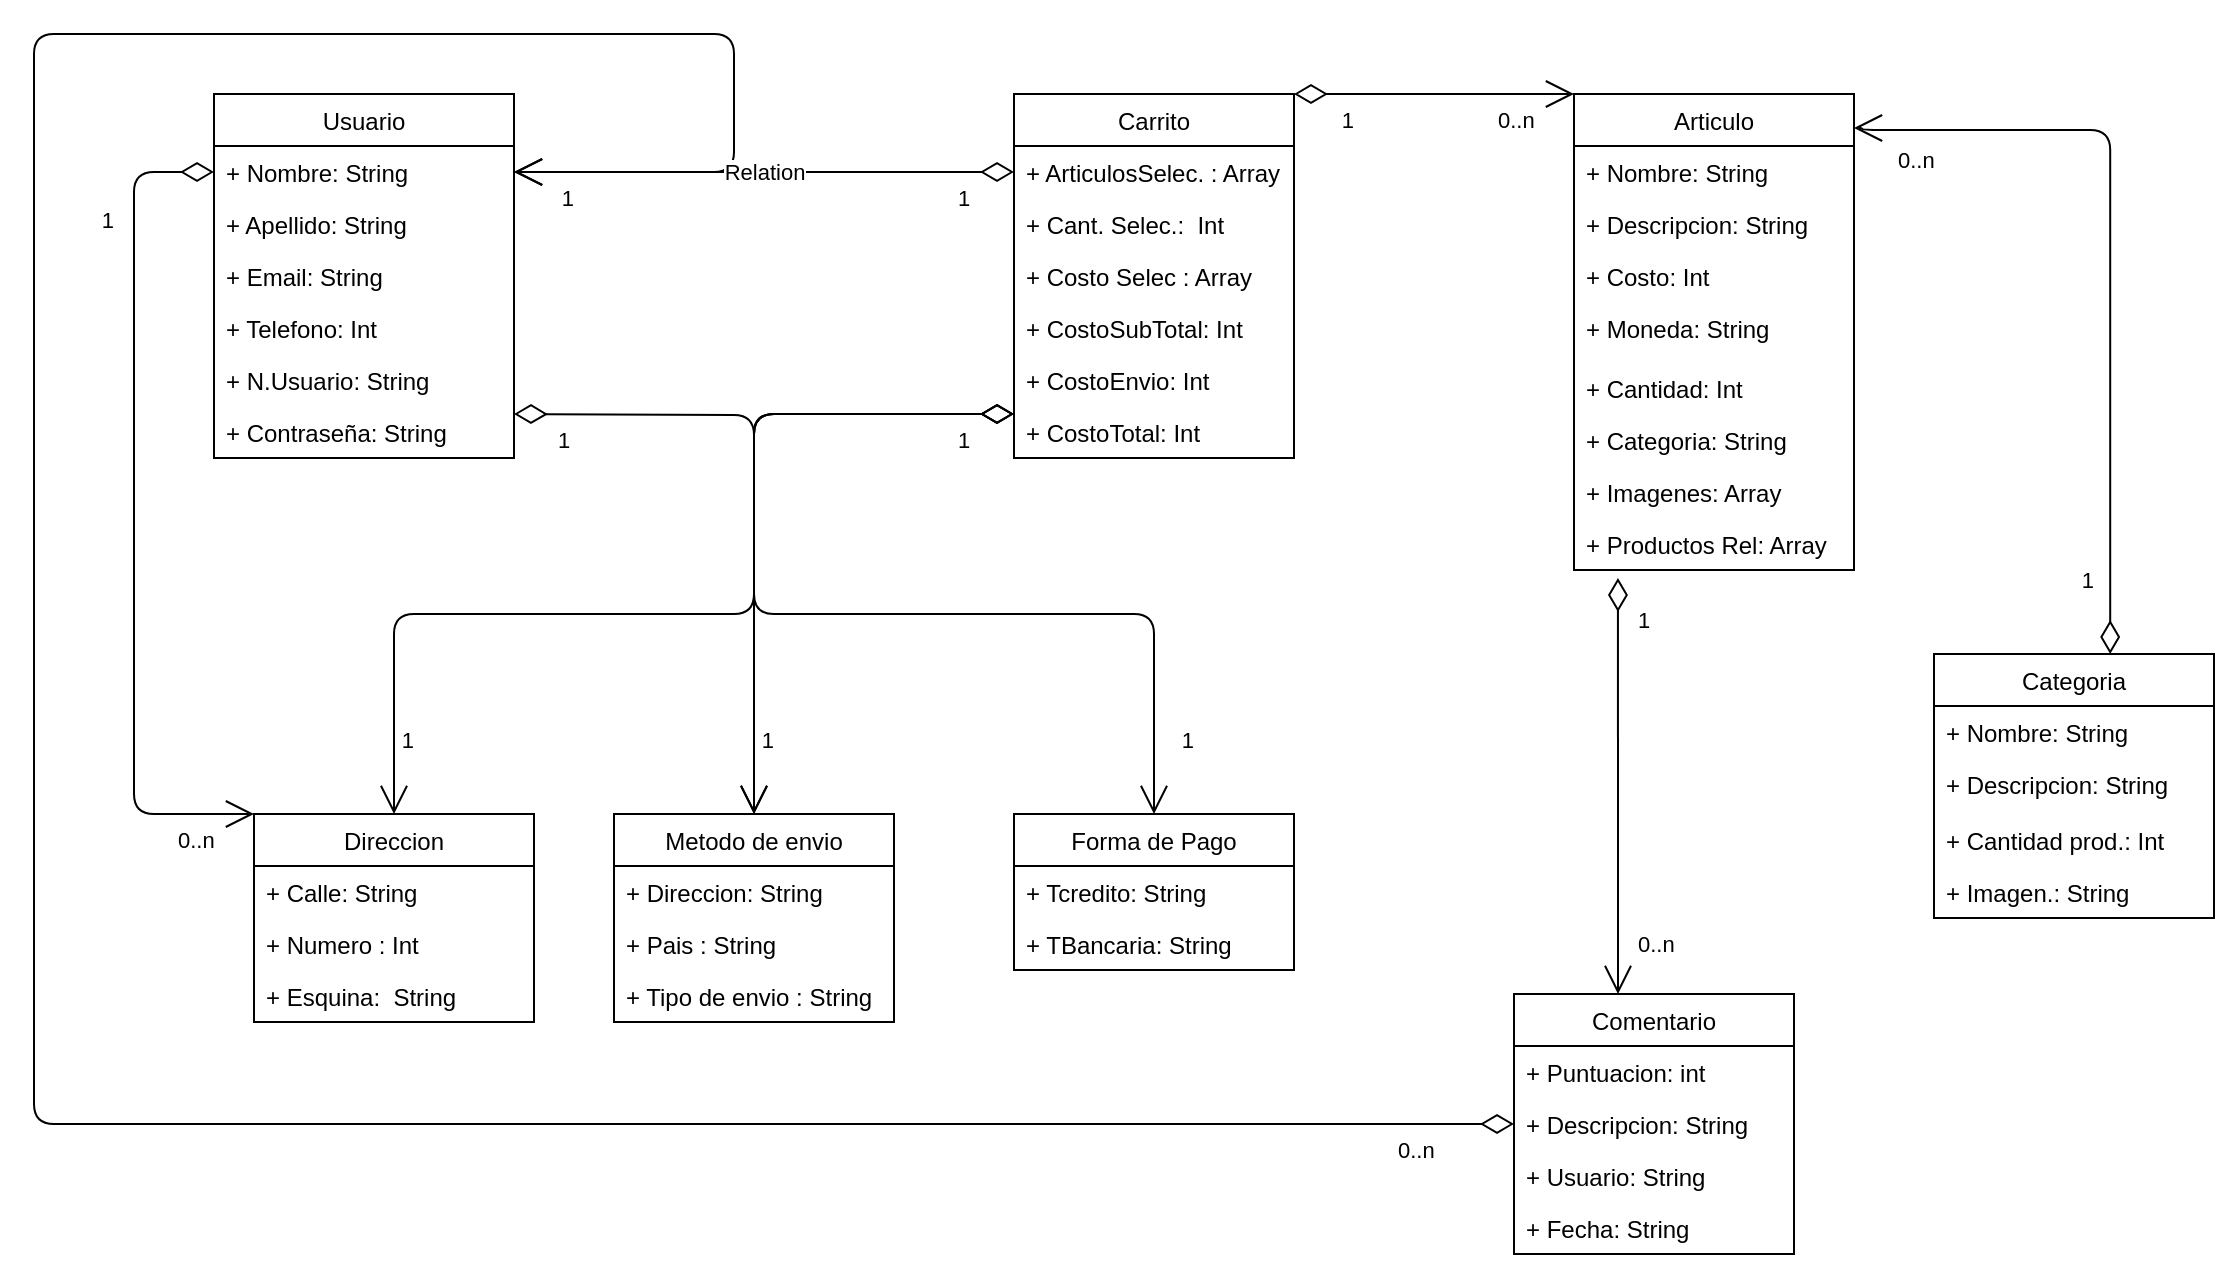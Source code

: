 <mxfile version="13.6.0" type="github">
  <diagram id="C5RBs43oDa-KdzZeNtuy" name="Page-1">
    <mxGraphModel dx="2249" dy="1882" grid="1" gridSize="10" guides="1" tooltips="1" connect="1" arrows="1" fold="1" page="1" pageScale="1" pageWidth="827" pageHeight="1169" math="0" shadow="0">
      <root>
        <mxCell id="WIyWlLk6GJQsqaUBKTNV-0" />
        <mxCell id="WIyWlLk6GJQsqaUBKTNV-1" parent="WIyWlLk6GJQsqaUBKTNV-0" />
        <mxCell id="hlS4nl4Ak6eGVIMuQ3UB-6" value="Usuario" style="swimlane;fontStyle=0;childLayout=stackLayout;horizontal=1;startSize=26;fillColor=none;horizontalStack=0;resizeParent=1;resizeParentMax=0;resizeLast=0;collapsible=1;marginBottom=0;align=center;" parent="WIyWlLk6GJQsqaUBKTNV-1" vertex="1">
          <mxGeometry x="-200" y="40" width="150" height="182" as="geometry" />
        </mxCell>
        <mxCell id="hlS4nl4Ak6eGVIMuQ3UB-9" value="+ Nombre: String" style="text;strokeColor=none;fillColor=none;align=left;verticalAlign=top;spacingLeft=4;spacingRight=4;overflow=hidden;rotatable=0;points=[[0,0.5],[1,0.5]];portConstraint=eastwest;" parent="hlS4nl4Ak6eGVIMuQ3UB-6" vertex="1">
          <mxGeometry y="26" width="150" height="26" as="geometry" />
        </mxCell>
        <mxCell id="hlS4nl4Ak6eGVIMuQ3UB-12" value="+ Apellido: String" style="text;strokeColor=none;fillColor=none;align=left;verticalAlign=top;spacingLeft=4;spacingRight=4;overflow=hidden;rotatable=0;points=[[0,0.5],[1,0.5]];portConstraint=eastwest;" parent="hlS4nl4Ak6eGVIMuQ3UB-6" vertex="1">
          <mxGeometry y="52" width="150" height="26" as="geometry" />
        </mxCell>
        <mxCell id="hlS4nl4Ak6eGVIMuQ3UB-13" value="+ Email: String" style="text;strokeColor=none;fillColor=none;align=left;verticalAlign=top;spacingLeft=4;spacingRight=4;overflow=hidden;rotatable=0;points=[[0,0.5],[1,0.5]];portConstraint=eastwest;" parent="hlS4nl4Ak6eGVIMuQ3UB-6" vertex="1">
          <mxGeometry y="78" width="150" height="26" as="geometry" />
        </mxCell>
        <mxCell id="hlS4nl4Ak6eGVIMuQ3UB-11" value="+ Telefono: Int" style="text;strokeColor=none;fillColor=none;align=left;verticalAlign=top;spacingLeft=4;spacingRight=4;overflow=hidden;rotatable=0;points=[[0,0.5],[1,0.5]];portConstraint=eastwest;" parent="hlS4nl4Ak6eGVIMuQ3UB-6" vertex="1">
          <mxGeometry y="104" width="150" height="26" as="geometry" />
        </mxCell>
        <mxCell id="hlS4nl4Ak6eGVIMuQ3UB-15" value="+ N.Usuario: String" style="text;strokeColor=none;fillColor=none;align=left;verticalAlign=top;spacingLeft=4;spacingRight=4;overflow=hidden;rotatable=0;points=[[0,0.5],[1,0.5]];portConstraint=eastwest;" parent="hlS4nl4Ak6eGVIMuQ3UB-6" vertex="1">
          <mxGeometry y="130" width="150" height="26" as="geometry" />
        </mxCell>
        <mxCell id="hlS4nl4Ak6eGVIMuQ3UB-16" value="+ Contraseña: String" style="text;strokeColor=none;fillColor=none;align=left;verticalAlign=top;spacingLeft=4;spacingRight=4;overflow=hidden;rotatable=0;points=[[0,0.5],[1,0.5]];portConstraint=eastwest;" parent="hlS4nl4Ak6eGVIMuQ3UB-6" vertex="1">
          <mxGeometry y="156" width="150" height="26" as="geometry" />
        </mxCell>
        <mxCell id="hlS4nl4Ak6eGVIMuQ3UB-52" value="Forma de Pago" style="swimlane;fontStyle=0;childLayout=stackLayout;horizontal=1;startSize=26;fillColor=none;horizontalStack=0;resizeParent=1;resizeParentMax=0;resizeLast=0;collapsible=1;marginBottom=0;align=center;" parent="WIyWlLk6GJQsqaUBKTNV-1" vertex="1">
          <mxGeometry x="200" y="400" width="140" height="78" as="geometry" />
        </mxCell>
        <mxCell id="hlS4nl4Ak6eGVIMuQ3UB-53" value="+ Tcredito: String" style="text;strokeColor=none;fillColor=none;align=left;verticalAlign=top;spacingLeft=4;spacingRight=4;overflow=hidden;rotatable=0;points=[[0,0.5],[1,0.5]];portConstraint=eastwest;" parent="hlS4nl4Ak6eGVIMuQ3UB-52" vertex="1">
          <mxGeometry y="26" width="140" height="26" as="geometry" />
        </mxCell>
        <mxCell id="hlS4nl4Ak6eGVIMuQ3UB-54" value="+ TBancaria: String" style="text;strokeColor=none;fillColor=none;align=left;verticalAlign=top;spacingLeft=4;spacingRight=4;overflow=hidden;rotatable=0;points=[[0,0.5],[1,0.5]];portConstraint=eastwest;" parent="hlS4nl4Ak6eGVIMuQ3UB-52" vertex="1">
          <mxGeometry y="52" width="140" height="26" as="geometry" />
        </mxCell>
        <mxCell id="hlS4nl4Ak6eGVIMuQ3UB-21" value="Metodo de envio" style="swimlane;fontStyle=0;childLayout=stackLayout;horizontal=1;startSize=26;fillColor=none;horizontalStack=0;resizeParent=1;resizeParentMax=0;resizeLast=0;collapsible=1;marginBottom=0;align=center;" parent="WIyWlLk6GJQsqaUBKTNV-1" vertex="1">
          <mxGeometry y="400" width="140" height="104" as="geometry" />
        </mxCell>
        <mxCell id="hlS4nl4Ak6eGVIMuQ3UB-22" value="+ Direccion: String" style="text;strokeColor=none;fillColor=none;align=left;verticalAlign=top;spacingLeft=4;spacingRight=4;overflow=hidden;rotatable=0;points=[[0,0.5],[1,0.5]];portConstraint=eastwest;" parent="hlS4nl4Ak6eGVIMuQ3UB-21" vertex="1">
          <mxGeometry y="26" width="140" height="26" as="geometry" />
        </mxCell>
        <mxCell id="hlS4nl4Ak6eGVIMuQ3UB-23" value="+ Pais : String" style="text;strokeColor=none;fillColor=none;align=left;verticalAlign=top;spacingLeft=4;spacingRight=4;overflow=hidden;rotatable=0;points=[[0,0.5],[1,0.5]];portConstraint=eastwest;" parent="hlS4nl4Ak6eGVIMuQ3UB-21" vertex="1">
          <mxGeometry y="52" width="140" height="26" as="geometry" />
        </mxCell>
        <mxCell id="hlS4nl4Ak6eGVIMuQ3UB-25" value="+ Tipo de envio : String" style="text;strokeColor=none;fillColor=none;align=left;verticalAlign=top;spacingLeft=4;spacingRight=4;overflow=hidden;rotatable=0;points=[[0,0.5],[1,0.5]];portConstraint=eastwest;" parent="hlS4nl4Ak6eGVIMuQ3UB-21" vertex="1">
          <mxGeometry y="78" width="140" height="26" as="geometry" />
        </mxCell>
        <mxCell id="hlS4nl4Ak6eGVIMuQ3UB-35" value="Direccion" style="swimlane;fontStyle=0;childLayout=stackLayout;horizontal=1;startSize=26;fillColor=none;horizontalStack=0;resizeParent=1;resizeParentMax=0;resizeLast=0;collapsible=1;marginBottom=0;align=center;" parent="WIyWlLk6GJQsqaUBKTNV-1" vertex="1">
          <mxGeometry x="-180" y="400" width="140" height="104" as="geometry" />
        </mxCell>
        <mxCell id="hlS4nl4Ak6eGVIMuQ3UB-36" value="+ Calle: String " style="text;strokeColor=none;fillColor=none;align=left;verticalAlign=top;spacingLeft=4;spacingRight=4;overflow=hidden;rotatable=0;points=[[0,0.5],[1,0.5]];portConstraint=eastwest;" parent="hlS4nl4Ak6eGVIMuQ3UB-35" vertex="1">
          <mxGeometry y="26" width="140" height="26" as="geometry" />
        </mxCell>
        <mxCell id="hlS4nl4Ak6eGVIMuQ3UB-37" value="+ Numero : Int" style="text;strokeColor=none;fillColor=none;align=left;verticalAlign=top;spacingLeft=4;spacingRight=4;overflow=hidden;rotatable=0;points=[[0,0.5],[1,0.5]];portConstraint=eastwest;" parent="hlS4nl4Ak6eGVIMuQ3UB-35" vertex="1">
          <mxGeometry y="52" width="140" height="26" as="geometry" />
        </mxCell>
        <mxCell id="hlS4nl4Ak6eGVIMuQ3UB-38" value="+ Esquina:  String" style="text;strokeColor=none;fillColor=none;align=left;verticalAlign=top;spacingLeft=4;spacingRight=4;overflow=hidden;rotatable=0;points=[[0,0.5],[1,0.5]];portConstraint=eastwest;" parent="hlS4nl4Ak6eGVIMuQ3UB-35" vertex="1">
          <mxGeometry y="78" width="140" height="26" as="geometry" />
        </mxCell>
        <mxCell id="hlS4nl4Ak6eGVIMuQ3UB-43" value="Carrito" style="swimlane;fontStyle=0;childLayout=stackLayout;horizontal=1;startSize=26;fillColor=none;horizontalStack=0;resizeParent=1;resizeParentMax=0;resizeLast=0;collapsible=1;marginBottom=0;align=center;" parent="WIyWlLk6GJQsqaUBKTNV-1" vertex="1">
          <mxGeometry x="200" y="40" width="140" height="182" as="geometry" />
        </mxCell>
        <mxCell id="hlS4nl4Ak6eGVIMuQ3UB-44" value="+ ArticulosSelec. : Array" style="text;strokeColor=none;fillColor=none;align=left;verticalAlign=top;spacingLeft=4;spacingRight=4;overflow=hidden;rotatable=0;points=[[0,0.5],[1,0.5]];portConstraint=eastwest;" parent="hlS4nl4Ak6eGVIMuQ3UB-43" vertex="1">
          <mxGeometry y="26" width="140" height="26" as="geometry" />
        </mxCell>
        <mxCell id="hlS4nl4Ak6eGVIMuQ3UB-45" value="+ Cant. Selec.:  Int" style="text;strokeColor=none;fillColor=none;align=left;verticalAlign=top;spacingLeft=4;spacingRight=4;overflow=hidden;rotatable=0;points=[[0,0.5],[1,0.5]];portConstraint=eastwest;" parent="hlS4nl4Ak6eGVIMuQ3UB-43" vertex="1">
          <mxGeometry y="52" width="140" height="26" as="geometry" />
        </mxCell>
        <mxCell id="hlS4nl4Ak6eGVIMuQ3UB-47" value="+ Costo Selec : Array" style="text;strokeColor=none;fillColor=none;align=left;verticalAlign=top;spacingLeft=4;spacingRight=4;overflow=hidden;rotatable=0;points=[[0,0.5],[1,0.5]];portConstraint=eastwest;" parent="hlS4nl4Ak6eGVIMuQ3UB-43" vertex="1">
          <mxGeometry y="78" width="140" height="26" as="geometry" />
        </mxCell>
        <mxCell id="hlS4nl4Ak6eGVIMuQ3UB-48" value="+ CostoSubTotal: Int" style="text;strokeColor=none;fillColor=none;align=left;verticalAlign=top;spacingLeft=4;spacingRight=4;overflow=hidden;rotatable=0;points=[[0,0.5],[1,0.5]];portConstraint=eastwest;" parent="hlS4nl4Ak6eGVIMuQ3UB-43" vertex="1">
          <mxGeometry y="104" width="140" height="26" as="geometry" />
        </mxCell>
        <mxCell id="hlS4nl4Ak6eGVIMuQ3UB-49" value="+ CostoEnvio: Int" style="text;strokeColor=none;fillColor=none;align=left;verticalAlign=top;spacingLeft=4;spacingRight=4;overflow=hidden;rotatable=0;points=[[0,0.5],[1,0.5]];portConstraint=eastwest;" parent="hlS4nl4Ak6eGVIMuQ3UB-43" vertex="1">
          <mxGeometry y="130" width="140" height="26" as="geometry" />
        </mxCell>
        <mxCell id="hlS4nl4Ak6eGVIMuQ3UB-50" value="+ CostoTotal: Int" style="text;strokeColor=none;fillColor=none;align=left;verticalAlign=top;spacingLeft=4;spacingRight=4;overflow=hidden;rotatable=0;points=[[0,0.5],[1,0.5]];portConstraint=eastwest;" parent="hlS4nl4Ak6eGVIMuQ3UB-43" vertex="1">
          <mxGeometry y="156" width="140" height="26" as="geometry" />
        </mxCell>
        <mxCell id="hlS4nl4Ak6eGVIMuQ3UB-63" value="Articulo" style="swimlane;fontStyle=0;childLayout=stackLayout;horizontal=1;startSize=26;fillColor=none;horizontalStack=0;resizeParent=1;resizeParentMax=0;resizeLast=0;collapsible=1;marginBottom=0;align=center;" parent="WIyWlLk6GJQsqaUBKTNV-1" vertex="1">
          <mxGeometry x="480" y="40" width="140" height="238" as="geometry" />
        </mxCell>
        <mxCell id="hlS4nl4Ak6eGVIMuQ3UB-64" value="+ Nombre: String" style="text;strokeColor=none;fillColor=none;align=left;verticalAlign=top;spacingLeft=4;spacingRight=4;overflow=hidden;rotatable=0;points=[[0,0.5],[1,0.5]];portConstraint=eastwest;" parent="hlS4nl4Ak6eGVIMuQ3UB-63" vertex="1">
          <mxGeometry y="26" width="140" height="26" as="geometry" />
        </mxCell>
        <mxCell id="hlS4nl4Ak6eGVIMuQ3UB-65" value="+ Descripcion: String" style="text;strokeColor=none;fillColor=none;align=left;verticalAlign=top;spacingLeft=4;spacingRight=4;overflow=hidden;rotatable=0;points=[[0,0.5],[1,0.5]];portConstraint=eastwest;" parent="hlS4nl4Ak6eGVIMuQ3UB-63" vertex="1">
          <mxGeometry y="52" width="140" height="26" as="geometry" />
        </mxCell>
        <mxCell id="hlS4nl4Ak6eGVIMuQ3UB-66" value="+ Costo: Int" style="text;strokeColor=none;fillColor=none;align=left;verticalAlign=top;spacingLeft=4;spacingRight=4;overflow=hidden;rotatable=0;points=[[0,0.5],[1,0.5]];portConstraint=eastwest;" parent="hlS4nl4Ak6eGVIMuQ3UB-63" vertex="1">
          <mxGeometry y="78" width="140" height="26" as="geometry" />
        </mxCell>
        <mxCell id="hlS4nl4Ak6eGVIMuQ3UB-70" value="+ Moneda: String&#xa;" style="text;strokeColor=none;fillColor=none;align=left;verticalAlign=top;spacingLeft=4;spacingRight=4;overflow=hidden;rotatable=0;points=[[0,0.5],[1,0.5]];portConstraint=eastwest;" parent="hlS4nl4Ak6eGVIMuQ3UB-63" vertex="1">
          <mxGeometry y="104" width="140" height="30" as="geometry" />
        </mxCell>
        <mxCell id="hlS4nl4Ak6eGVIMuQ3UB-68" value="+ Cantidad: Int" style="text;strokeColor=none;fillColor=none;align=left;verticalAlign=top;spacingLeft=4;spacingRight=4;overflow=hidden;rotatable=0;points=[[0,0.5],[1,0.5]];portConstraint=eastwest;" parent="hlS4nl4Ak6eGVIMuQ3UB-63" vertex="1">
          <mxGeometry y="134" width="140" height="26" as="geometry" />
        </mxCell>
        <mxCell id="hlS4nl4Ak6eGVIMuQ3UB-69" value="+ Categoria: String" style="text;strokeColor=none;fillColor=none;align=left;verticalAlign=top;spacingLeft=4;spacingRight=4;overflow=hidden;rotatable=0;points=[[0,0.5],[1,0.5]];portConstraint=eastwest;" parent="hlS4nl4Ak6eGVIMuQ3UB-63" vertex="1">
          <mxGeometry y="160" width="140" height="26" as="geometry" />
        </mxCell>
        <mxCell id="hlS4nl4Ak6eGVIMuQ3UB-71" value="+ Imagenes: Array" style="text;strokeColor=none;fillColor=none;align=left;verticalAlign=top;spacingLeft=4;spacingRight=4;overflow=hidden;rotatable=0;points=[[0,0.5],[1,0.5]];portConstraint=eastwest;" parent="hlS4nl4Ak6eGVIMuQ3UB-63" vertex="1">
          <mxGeometry y="186" width="140" height="26" as="geometry" />
        </mxCell>
        <mxCell id="hlS4nl4Ak6eGVIMuQ3UB-72" value="+ Productos Rel: Array" style="text;strokeColor=none;fillColor=none;align=left;verticalAlign=top;spacingLeft=4;spacingRight=4;overflow=hidden;rotatable=0;points=[[0,0.5],[1,0.5]];portConstraint=eastwest;" parent="hlS4nl4Ak6eGVIMuQ3UB-63" vertex="1">
          <mxGeometry y="212" width="140" height="26" as="geometry" />
        </mxCell>
        <mxCell id="hlS4nl4Ak6eGVIMuQ3UB-75" value="Categoria" style="swimlane;fontStyle=0;childLayout=stackLayout;horizontal=1;startSize=26;fillColor=none;horizontalStack=0;resizeParent=1;resizeParentMax=0;resizeLast=0;collapsible=1;marginBottom=0;align=center;" parent="WIyWlLk6GJQsqaUBKTNV-1" vertex="1">
          <mxGeometry x="660" y="320" width="140" height="132" as="geometry" />
        </mxCell>
        <mxCell id="hlS4nl4Ak6eGVIMuQ3UB-76" value="+ Nombre: String" style="text;strokeColor=none;fillColor=none;align=left;verticalAlign=top;spacingLeft=4;spacingRight=4;overflow=hidden;rotatable=0;points=[[0,0.5],[1,0.5]];portConstraint=eastwest;" parent="hlS4nl4Ak6eGVIMuQ3UB-75" vertex="1">
          <mxGeometry y="26" width="140" height="26" as="geometry" />
        </mxCell>
        <mxCell id="hlS4nl4Ak6eGVIMuQ3UB-77" value="+ Descripcion: String" style="text;strokeColor=none;fillColor=none;align=left;verticalAlign=top;spacingLeft=4;spacingRight=4;overflow=hidden;rotatable=0;points=[[0,0.5],[1,0.5]];portConstraint=eastwest;" parent="hlS4nl4Ak6eGVIMuQ3UB-75" vertex="1">
          <mxGeometry y="52" width="140" height="28" as="geometry" />
        </mxCell>
        <mxCell id="hlS4nl4Ak6eGVIMuQ3UB-78" value="+ Cantidad prod.: Int" style="text;strokeColor=none;fillColor=none;align=left;verticalAlign=top;spacingLeft=4;spacingRight=4;overflow=hidden;rotatable=0;points=[[0,0.5],[1,0.5]];portConstraint=eastwest;" parent="hlS4nl4Ak6eGVIMuQ3UB-75" vertex="1">
          <mxGeometry y="80" width="140" height="26" as="geometry" />
        </mxCell>
        <mxCell id="hlS4nl4Ak6eGVIMuQ3UB-79" value="+ Imagen.: String" style="text;strokeColor=none;fillColor=none;align=left;verticalAlign=top;spacingLeft=4;spacingRight=4;overflow=hidden;rotatable=0;points=[[0,0.5],[1,0.5]];portConstraint=eastwest;" parent="hlS4nl4Ak6eGVIMuQ3UB-75" vertex="1">
          <mxGeometry y="106" width="140" height="26" as="geometry" />
        </mxCell>
        <mxCell id="hlS4nl4Ak6eGVIMuQ3UB-91" value="" style="endArrow=open;html=1;endSize=12;startArrow=diamondThin;startSize=14;startFill=0;edgeStyle=orthogonalEdgeStyle;exitX=0.436;exitY=0;exitDx=0;exitDy=0;exitPerimeter=0;" parent="WIyWlLk6GJQsqaUBKTNV-1" edge="1">
          <mxGeometry y="-310" relative="1" as="geometry">
            <mxPoint x="748.1" y="320" as="sourcePoint" />
            <mxPoint x="620" y="57" as="targetPoint" />
            <Array as="points">
              <mxPoint x="748" y="58" />
              <mxPoint x="624" y="58" />
            </Array>
            <mxPoint as="offset" />
          </mxGeometry>
        </mxCell>
        <mxCell id="hlS4nl4Ak6eGVIMuQ3UB-92" value="0..n" style="edgeLabel;resizable=0;html=1;align=left;verticalAlign=top;" parent="hlS4nl4Ak6eGVIMuQ3UB-91" connectable="0" vertex="1">
          <mxGeometry x="-1" relative="1" as="geometry">
            <mxPoint x="-108.1" y="-260" as="offset" />
          </mxGeometry>
        </mxCell>
        <mxCell id="hlS4nl4Ak6eGVIMuQ3UB-93" value="1" style="edgeLabel;resizable=0;html=1;align=right;verticalAlign=top;" parent="hlS4nl4Ak6eGVIMuQ3UB-91" connectable="0" vertex="1">
          <mxGeometry x="1" relative="1" as="geometry">
            <mxPoint x="119.9" y="213" as="offset" />
          </mxGeometry>
        </mxCell>
        <mxCell id="hlS4nl4Ak6eGVIMuQ3UB-94" value="" style="endArrow=open;html=1;endSize=12;startArrow=diamondThin;startSize=14;startFill=0;edgeStyle=orthogonalEdgeStyle;exitX=0.157;exitY=1.154;exitDx=0;exitDy=0;exitPerimeter=0;" parent="WIyWlLk6GJQsqaUBKTNV-1" source="hlS4nl4Ak6eGVIMuQ3UB-72" edge="1">
          <mxGeometry relative="1" as="geometry">
            <mxPoint x="500" y="490" as="sourcePoint" />
            <mxPoint x="502" y="490" as="targetPoint" />
            <Array as="points">
              <mxPoint x="502" y="490" />
            </Array>
          </mxGeometry>
        </mxCell>
        <mxCell id="hlS4nl4Ak6eGVIMuQ3UB-95" value="0..n" style="edgeLabel;resizable=0;html=1;align=left;verticalAlign=top;" parent="hlS4nl4Ak6eGVIMuQ3UB-94" connectable="0" vertex="1">
          <mxGeometry x="-1" relative="1" as="geometry">
            <mxPoint x="8" y="170" as="offset" />
          </mxGeometry>
        </mxCell>
        <mxCell id="hlS4nl4Ak6eGVIMuQ3UB-80" value="Comentario" style="swimlane;fontStyle=0;childLayout=stackLayout;horizontal=1;startSize=26;fillColor=none;horizontalStack=0;resizeParent=1;resizeParentMax=0;resizeLast=0;collapsible=1;marginBottom=0;align=center;" parent="WIyWlLk6GJQsqaUBKTNV-1" vertex="1">
          <mxGeometry x="450" y="490" width="140" height="130" as="geometry" />
        </mxCell>
        <mxCell id="hlS4nl4Ak6eGVIMuQ3UB-81" value="+ Puntuacion: int" style="text;strokeColor=none;fillColor=none;align=left;verticalAlign=top;spacingLeft=4;spacingRight=4;overflow=hidden;rotatable=0;points=[[0,0.5],[1,0.5]];portConstraint=eastwest;" parent="hlS4nl4Ak6eGVIMuQ3UB-80" vertex="1">
          <mxGeometry y="26" width="140" height="26" as="geometry" />
        </mxCell>
        <mxCell id="hlS4nl4Ak6eGVIMuQ3UB-82" value="+ Descripcion: String" style="text;strokeColor=none;fillColor=none;align=left;verticalAlign=top;spacingLeft=4;spacingRight=4;overflow=hidden;rotatable=0;points=[[0,0.5],[1,0.5]];portConstraint=eastwest;" parent="hlS4nl4Ak6eGVIMuQ3UB-80" vertex="1">
          <mxGeometry y="52" width="140" height="26" as="geometry" />
        </mxCell>
        <mxCell id="hlS4nl4Ak6eGVIMuQ3UB-83" value="+ Usuario: String" style="text;strokeColor=none;fillColor=none;align=left;verticalAlign=top;spacingLeft=4;spacingRight=4;overflow=hidden;rotatable=0;points=[[0,0.5],[1,0.5]];portConstraint=eastwest;" parent="hlS4nl4Ak6eGVIMuQ3UB-80" vertex="1">
          <mxGeometry y="78" width="140" height="26" as="geometry" />
        </mxCell>
        <mxCell id="hlS4nl4Ak6eGVIMuQ3UB-85" value="+ Fecha: String" style="text;strokeColor=none;fillColor=none;align=left;verticalAlign=top;spacingLeft=4;spacingRight=4;overflow=hidden;rotatable=0;points=[[0,0.5],[1,0.5]];portConstraint=eastwest;" parent="hlS4nl4Ak6eGVIMuQ3UB-80" vertex="1">
          <mxGeometry y="104" width="140" height="26" as="geometry" />
        </mxCell>
        <mxCell id="hlS4nl4Ak6eGVIMuQ3UB-97" value="1" style="edgeLabel;resizable=0;html=1;align=left;verticalAlign=top;" parent="WIyWlLk6GJQsqaUBKTNV-1" connectable="0" vertex="1">
          <mxGeometry x="510" y="290.004" as="geometry" />
        </mxCell>
        <mxCell id="hlS4nl4Ak6eGVIMuQ3UB-103" value="" style="endArrow=open;html=1;endSize=12;startArrow=diamondThin;startSize=14;startFill=0;edgeStyle=orthogonalEdgeStyle;entryX=0.5;entryY=0;entryDx=0;entryDy=0;" parent="WIyWlLk6GJQsqaUBKTNV-1" target="hlS4nl4Ak6eGVIMuQ3UB-21" edge="1">
          <mxGeometry relative="1" as="geometry">
            <mxPoint x="-50" y="200" as="sourcePoint" />
            <mxPoint x="110" y="200" as="targetPoint" />
          </mxGeometry>
        </mxCell>
        <mxCell id="hlS4nl4Ak6eGVIMuQ3UB-104" value="1" style="edgeLabel;resizable=0;html=1;align=left;verticalAlign=top;" parent="hlS4nl4Ak6eGVIMuQ3UB-103" connectable="0" vertex="1">
          <mxGeometry x="-1" relative="1" as="geometry">
            <mxPoint x="20" as="offset" />
          </mxGeometry>
        </mxCell>
        <mxCell id="hlS4nl4Ak6eGVIMuQ3UB-106" value="" style="endArrow=open;html=1;endSize=12;startArrow=diamondThin;startSize=14;startFill=0;edgeStyle=orthogonalEdgeStyle;" parent="WIyWlLk6GJQsqaUBKTNV-1" edge="1">
          <mxGeometry relative="1" as="geometry">
            <mxPoint x="200" y="200" as="sourcePoint" />
            <mxPoint x="70" y="400" as="targetPoint" />
            <Array as="points">
              <mxPoint x="70" y="200" />
              <mxPoint x="70" y="360" />
            </Array>
          </mxGeometry>
        </mxCell>
        <mxCell id="hlS4nl4Ak6eGVIMuQ3UB-108" value="1" style="edgeLabel;resizable=0;html=1;align=right;verticalAlign=top;" parent="hlS4nl4Ak6eGVIMuQ3UB-106" connectable="0" vertex="1">
          <mxGeometry x="1" relative="1" as="geometry">
            <mxPoint x="10" y="-50" as="offset" />
          </mxGeometry>
        </mxCell>
        <mxCell id="hlS4nl4Ak6eGVIMuQ3UB-109" value="" style="endArrow=open;html=1;endSize=12;startArrow=diamondThin;startSize=14;startFill=0;edgeStyle=orthogonalEdgeStyle;" parent="WIyWlLk6GJQsqaUBKTNV-1" target="hlS4nl4Ak6eGVIMuQ3UB-35" edge="1">
          <mxGeometry relative="1" as="geometry">
            <mxPoint x="200" y="200" as="sourcePoint" />
            <mxPoint y="300" as="targetPoint" />
            <Array as="points">
              <mxPoint x="70" y="200" />
              <mxPoint x="70" y="300" />
              <mxPoint x="-110" y="300" />
            </Array>
          </mxGeometry>
        </mxCell>
        <mxCell id="hlS4nl4Ak6eGVIMuQ3UB-111" value="1" style="edgeLabel;resizable=0;html=1;align=right;verticalAlign=top;" parent="hlS4nl4Ak6eGVIMuQ3UB-109" connectable="0" vertex="1">
          <mxGeometry x="1" relative="1" as="geometry">
            <mxPoint x="10" y="-50" as="offset" />
          </mxGeometry>
        </mxCell>
        <mxCell id="hlS4nl4Ak6eGVIMuQ3UB-112" value="" style="endArrow=open;html=1;endSize=12;startArrow=diamondThin;startSize=14;startFill=0;edgeStyle=orthogonalEdgeStyle;entryX=0.5;entryY=0;entryDx=0;entryDy=0;" parent="WIyWlLk6GJQsqaUBKTNV-1" target="hlS4nl4Ak6eGVIMuQ3UB-52" edge="1">
          <mxGeometry relative="1" as="geometry">
            <mxPoint x="200" y="200" as="sourcePoint" />
            <mxPoint x="320" y="270" as="targetPoint" />
            <Array as="points">
              <mxPoint x="70" y="200" />
              <mxPoint x="70" y="300" />
              <mxPoint x="270" y="300" />
            </Array>
          </mxGeometry>
        </mxCell>
        <mxCell id="hlS4nl4Ak6eGVIMuQ3UB-114" value="1" style="edgeLabel;resizable=0;html=1;align=right;verticalAlign=top;" parent="hlS4nl4Ak6eGVIMuQ3UB-112" connectable="0" vertex="1">
          <mxGeometry x="1" relative="1" as="geometry">
            <mxPoint x="20" y="-50" as="offset" />
          </mxGeometry>
        </mxCell>
        <mxCell id="hlS4nl4Ak6eGVIMuQ3UB-115" value="1" style="edgeLabel;resizable=0;html=1;align=left;verticalAlign=top;" parent="WIyWlLk6GJQsqaUBKTNV-1" connectable="0" vertex="1">
          <mxGeometry x="170" y="200" as="geometry" />
        </mxCell>
        <mxCell id="hlS4nl4Ak6eGVIMuQ3UB-116" value="" style="endArrow=open;html=1;endSize=12;startArrow=diamondThin;startSize=14;startFill=0;edgeStyle=orthogonalEdgeStyle;" parent="WIyWlLk6GJQsqaUBKTNV-1" edge="1">
          <mxGeometry x="-0.286" y="-41" relative="1" as="geometry">
            <mxPoint x="340" y="40" as="sourcePoint" />
            <mxPoint x="480" y="40" as="targetPoint" />
            <Array as="points">
              <mxPoint x="390" y="40" />
              <mxPoint x="390" y="40" />
            </Array>
            <mxPoint x="-10" y="-1" as="offset" />
          </mxGeometry>
        </mxCell>
        <mxCell id="hlS4nl4Ak6eGVIMuQ3UB-117" value="0..n" style="edgeLabel;resizable=0;html=1;align=left;verticalAlign=top;" parent="hlS4nl4Ak6eGVIMuQ3UB-116" connectable="0" vertex="1">
          <mxGeometry x="-1" relative="1" as="geometry">
            <mxPoint x="100" as="offset" />
          </mxGeometry>
        </mxCell>
        <mxCell id="hlS4nl4Ak6eGVIMuQ3UB-118" value="1" style="edgeLabel;resizable=0;html=1;align=right;verticalAlign=top;" parent="hlS4nl4Ak6eGVIMuQ3UB-116" connectable="0" vertex="1">
          <mxGeometry x="1" relative="1" as="geometry">
            <mxPoint x="-110" as="offset" />
          </mxGeometry>
        </mxCell>
        <mxCell id="hlS4nl4Ak6eGVIMuQ3UB-119" value="" style="endArrow=open;html=1;endSize=12;startArrow=diamondThin;startSize=14;startFill=0;edgeStyle=orthogonalEdgeStyle;exitX=0;exitY=0.5;exitDx=0;exitDy=0;entryX=1;entryY=0.5;entryDx=0;entryDy=0;" parent="WIyWlLk6GJQsqaUBKTNV-1" source="hlS4nl4Ak6eGVIMuQ3UB-82" edge="1">
          <mxGeometry relative="1" as="geometry">
            <mxPoint x="90" y="560" as="sourcePoint" />
            <mxPoint x="-50" y="79" as="targetPoint" />
            <Array as="points">
              <mxPoint x="-290" y="555" />
              <mxPoint x="-290" y="10" />
              <mxPoint x="60" y="10" />
              <mxPoint x="60" y="79" />
            </Array>
          </mxGeometry>
        </mxCell>
        <mxCell id="hlS4nl4Ak6eGVIMuQ3UB-120" value="0..n" style="edgeLabel;resizable=0;html=1;align=left;verticalAlign=top;" parent="hlS4nl4Ak6eGVIMuQ3UB-119" connectable="0" vertex="1">
          <mxGeometry x="-1" relative="1" as="geometry">
            <mxPoint x="-60" as="offset" />
          </mxGeometry>
        </mxCell>
        <mxCell id="hlS4nl4Ak6eGVIMuQ3UB-121" value="1" style="edgeLabel;resizable=0;html=1;align=right;verticalAlign=top;" parent="hlS4nl4Ak6eGVIMuQ3UB-119" connectable="0" vertex="1">
          <mxGeometry x="1" relative="1" as="geometry">
            <mxPoint x="30" as="offset" />
          </mxGeometry>
        </mxCell>
        <mxCell id="hlS4nl4Ak6eGVIMuQ3UB-122" value="Relation" style="endArrow=open;html=1;endSize=12;startArrow=diamondThin;startSize=14;startFill=0;edgeStyle=orthogonalEdgeStyle;exitX=0;exitY=0.5;exitDx=0;exitDy=0;" parent="WIyWlLk6GJQsqaUBKTNV-1" source="hlS4nl4Ak6eGVIMuQ3UB-44" edge="1">
          <mxGeometry relative="1" as="geometry">
            <mxPoint x="10" y="110" as="sourcePoint" />
            <mxPoint x="-50" y="79" as="targetPoint" />
          </mxGeometry>
        </mxCell>
        <mxCell id="hlS4nl4Ak6eGVIMuQ3UB-123" value="1" style="edgeLabel;resizable=0;html=1;align=left;verticalAlign=top;" parent="hlS4nl4Ak6eGVIMuQ3UB-122" connectable="0" vertex="1">
          <mxGeometry x="-1" relative="1" as="geometry">
            <mxPoint x="-30" as="offset" />
          </mxGeometry>
        </mxCell>
        <mxCell id="hlS4nl4Ak6eGVIMuQ3UB-125" value="" style="endArrow=open;html=1;endSize=12;startArrow=diamondThin;startSize=14;startFill=0;edgeStyle=orthogonalEdgeStyle;exitX=0;exitY=0.5;exitDx=0;exitDy=0;entryX=0;entryY=0;entryDx=0;entryDy=0;" parent="WIyWlLk6GJQsqaUBKTNV-1" target="hlS4nl4Ak6eGVIMuQ3UB-35" edge="1">
          <mxGeometry relative="1" as="geometry">
            <mxPoint x="-200" y="79" as="sourcePoint" />
            <mxPoint x="-100" y="280" as="targetPoint" />
            <Array as="points">
              <mxPoint x="-240" y="79" />
              <mxPoint x="-240" y="400" />
            </Array>
          </mxGeometry>
        </mxCell>
        <mxCell id="hlS4nl4Ak6eGVIMuQ3UB-126" value="0..n" style="edgeLabel;resizable=0;html=1;align=left;verticalAlign=top;" parent="hlS4nl4Ak6eGVIMuQ3UB-125" connectable="0" vertex="1">
          <mxGeometry x="-1" relative="1" as="geometry">
            <mxPoint x="-20" y="321" as="offset" />
          </mxGeometry>
        </mxCell>
        <mxCell id="hlS4nl4Ak6eGVIMuQ3UB-127" value="1" style="edgeLabel;resizable=0;html=1;align=right;verticalAlign=top;" parent="hlS4nl4Ak6eGVIMuQ3UB-125" connectable="0" vertex="1">
          <mxGeometry x="1" relative="1" as="geometry">
            <mxPoint x="-70" y="-310" as="offset" />
          </mxGeometry>
        </mxCell>
      </root>
    </mxGraphModel>
  </diagram>
</mxfile>
